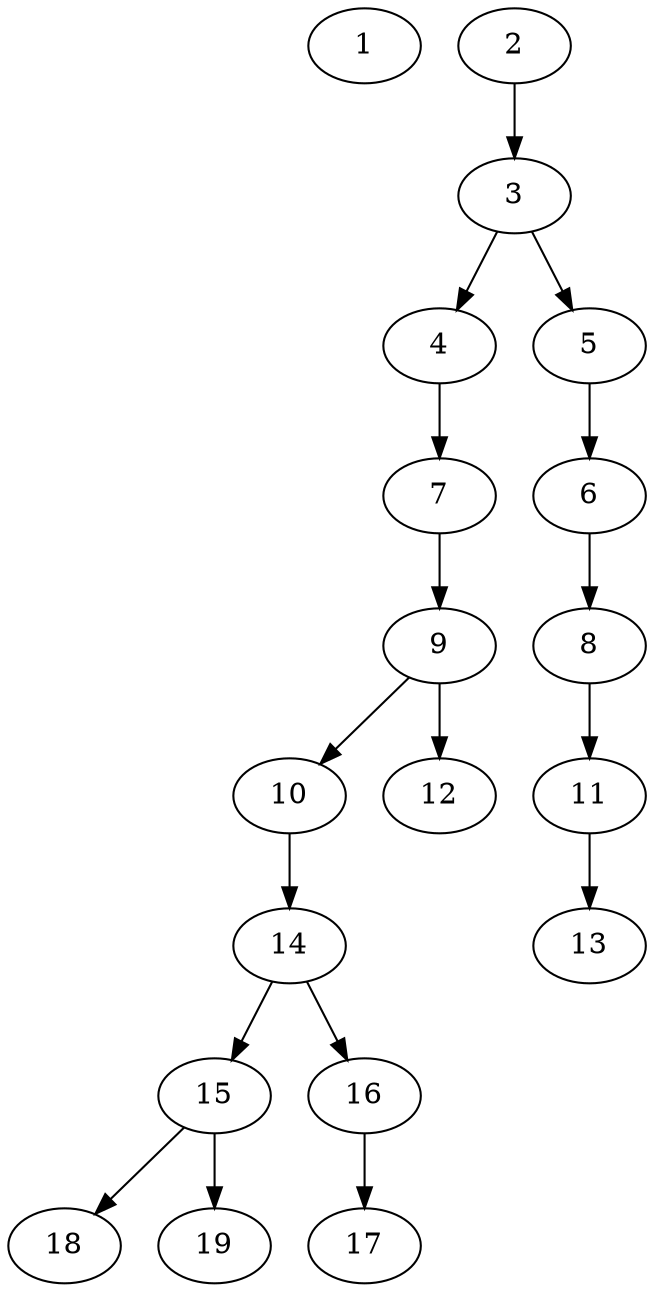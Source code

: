 // DAG (tier=1-easy, mode=data, n=19, ccr=0.331, fat=0.389, density=0.223, regular=0.654, jump=0.073, mindata=1048576, maxdata=8388608)
// DAG automatically generated by daggen at Sun Aug 24 16:33:33 2025
// /home/ermia/Project/Environments/daggen/bin/daggen --dot --ccr 0.331 --fat 0.389 --regular 0.654 --density 0.223 --jump 0.073 --mindata 1048576 --maxdata 8388608 -n 19 
digraph G {
  1 [size="7623598569949233152", alpha="0.13", expect_size="3811799284974616576"]
  2 [size="592084348030090752", alpha="0.02", expect_size="296042174015045376"]
  2 -> 3 [size ="233241294405632"]
  3 [size="257002033398860320", alpha="0.11", expect_size="128501016699430160"]
  3 -> 4 [size ="182554774732800"]
  3 -> 5 [size ="182554774732800"]
  4 [size="24995139214200432", alpha="0.13", expect_size="12497569607100216"]
  4 -> 7 [size ="29491200000000"]
  5 [size="15538709822502196", alpha="0.05", expect_size="7769354911251098"]
  5 -> 6 [size ="338143119147008"]
  6 [size="33158218490236748", alpha="0.02", expect_size="16579109245118374"]
  6 -> 8 [size ="21744110796800"]
  7 [size="170961267706560512000", alpha="0.05", expect_size="85480633853280256000"]
  7 -> 9 [size ="246427104051200"]
  8 [size="363891578799025815552", alpha="0.19", expect_size="181945789399512907776"]
  8 -> 11 [size ="407760034332672"]
  9 [size="17173933502665332", alpha="0.11", expect_size="8586966751332666"]
  9 -> 10 [size ="508140676186112"]
  9 -> 12 [size ="508140676186112"]
  10 [size="254524836268508704", alpha="0.17", expect_size="127262418134254352"]
  10 -> 14 [size ="96858256965632"]
  11 [size="2025885059592570", alpha="0.10", expect_size="1012942529796285"]
  11 -> 13 [size ="109200080371712"]
  12 [size="66124327947731992576", alpha="0.03", expect_size="33062163973865996288"]
  13 [size="1476434659138076672", alpha="0.02", expect_size="738217329569038336"]
  14 [size="3547304766001239", alpha="0.18", expect_size="1773652383000619"]
  14 -> 15 [size ="74844578250752"]
  14 -> 16 [size ="74844578250752"]
  15 [size="304745266027240128", alpha="0.06", expect_size="152372633013620064"]
  15 -> 18 [size ="153594078691328"]
  15 -> 19 [size ="153594078691328"]
  16 [size="139130289618799104", alpha="0.08", expect_size="69565144809399552"]
  16 -> 17 [size ="145239696211968"]
  17 [size="778534174319115776", alpha="0.01", expect_size="389267087159557888"]
  18 [size="14520392843676384", alpha="0.03", expect_size="7260196421838192"]
  19 [size="359699569984653952", alpha="0.03", expect_size="179849784992326976"]
}